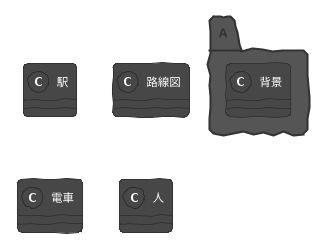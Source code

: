 @startuml
!theme sketchy

class 駅 {}

class 路線図 {}

class 電車 {}

class 人 {}

package A{
class 背景{}
}



@enduml
